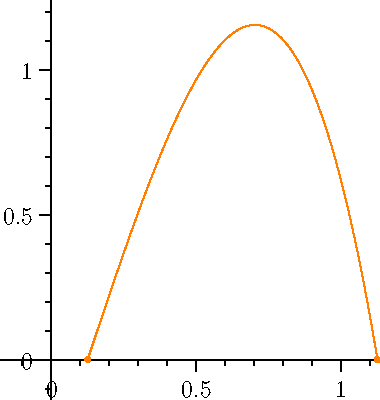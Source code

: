 import graph;
size(0,200);

real xt=0.125;

real c=1/sqrt(3)+xt;

real f(real x) { return 3*((x-xt)-(x-xt)^3); }

// secant
draw((0+xt,0)--(1+xt,0),invisible+1);

// graph
draw(graph(f,0+xt,1+xt),orange);
dot((0+xt,0),orange);
dot((1+xt,0),orange);

// extremum
draw((c,-0.05)--(c,0.05),invisible);
label("$c$",(c,0.05),N,invisible);
//dot((c,f(c)),orange);

// tangent
draw((c-0.4,f(c))--(c+0.4,f(c)),invisible);
label("extremum",(c,f(c)),N,invisible);

xaxis(black,RightTicks);
yaxis(black,LeftTicks);

